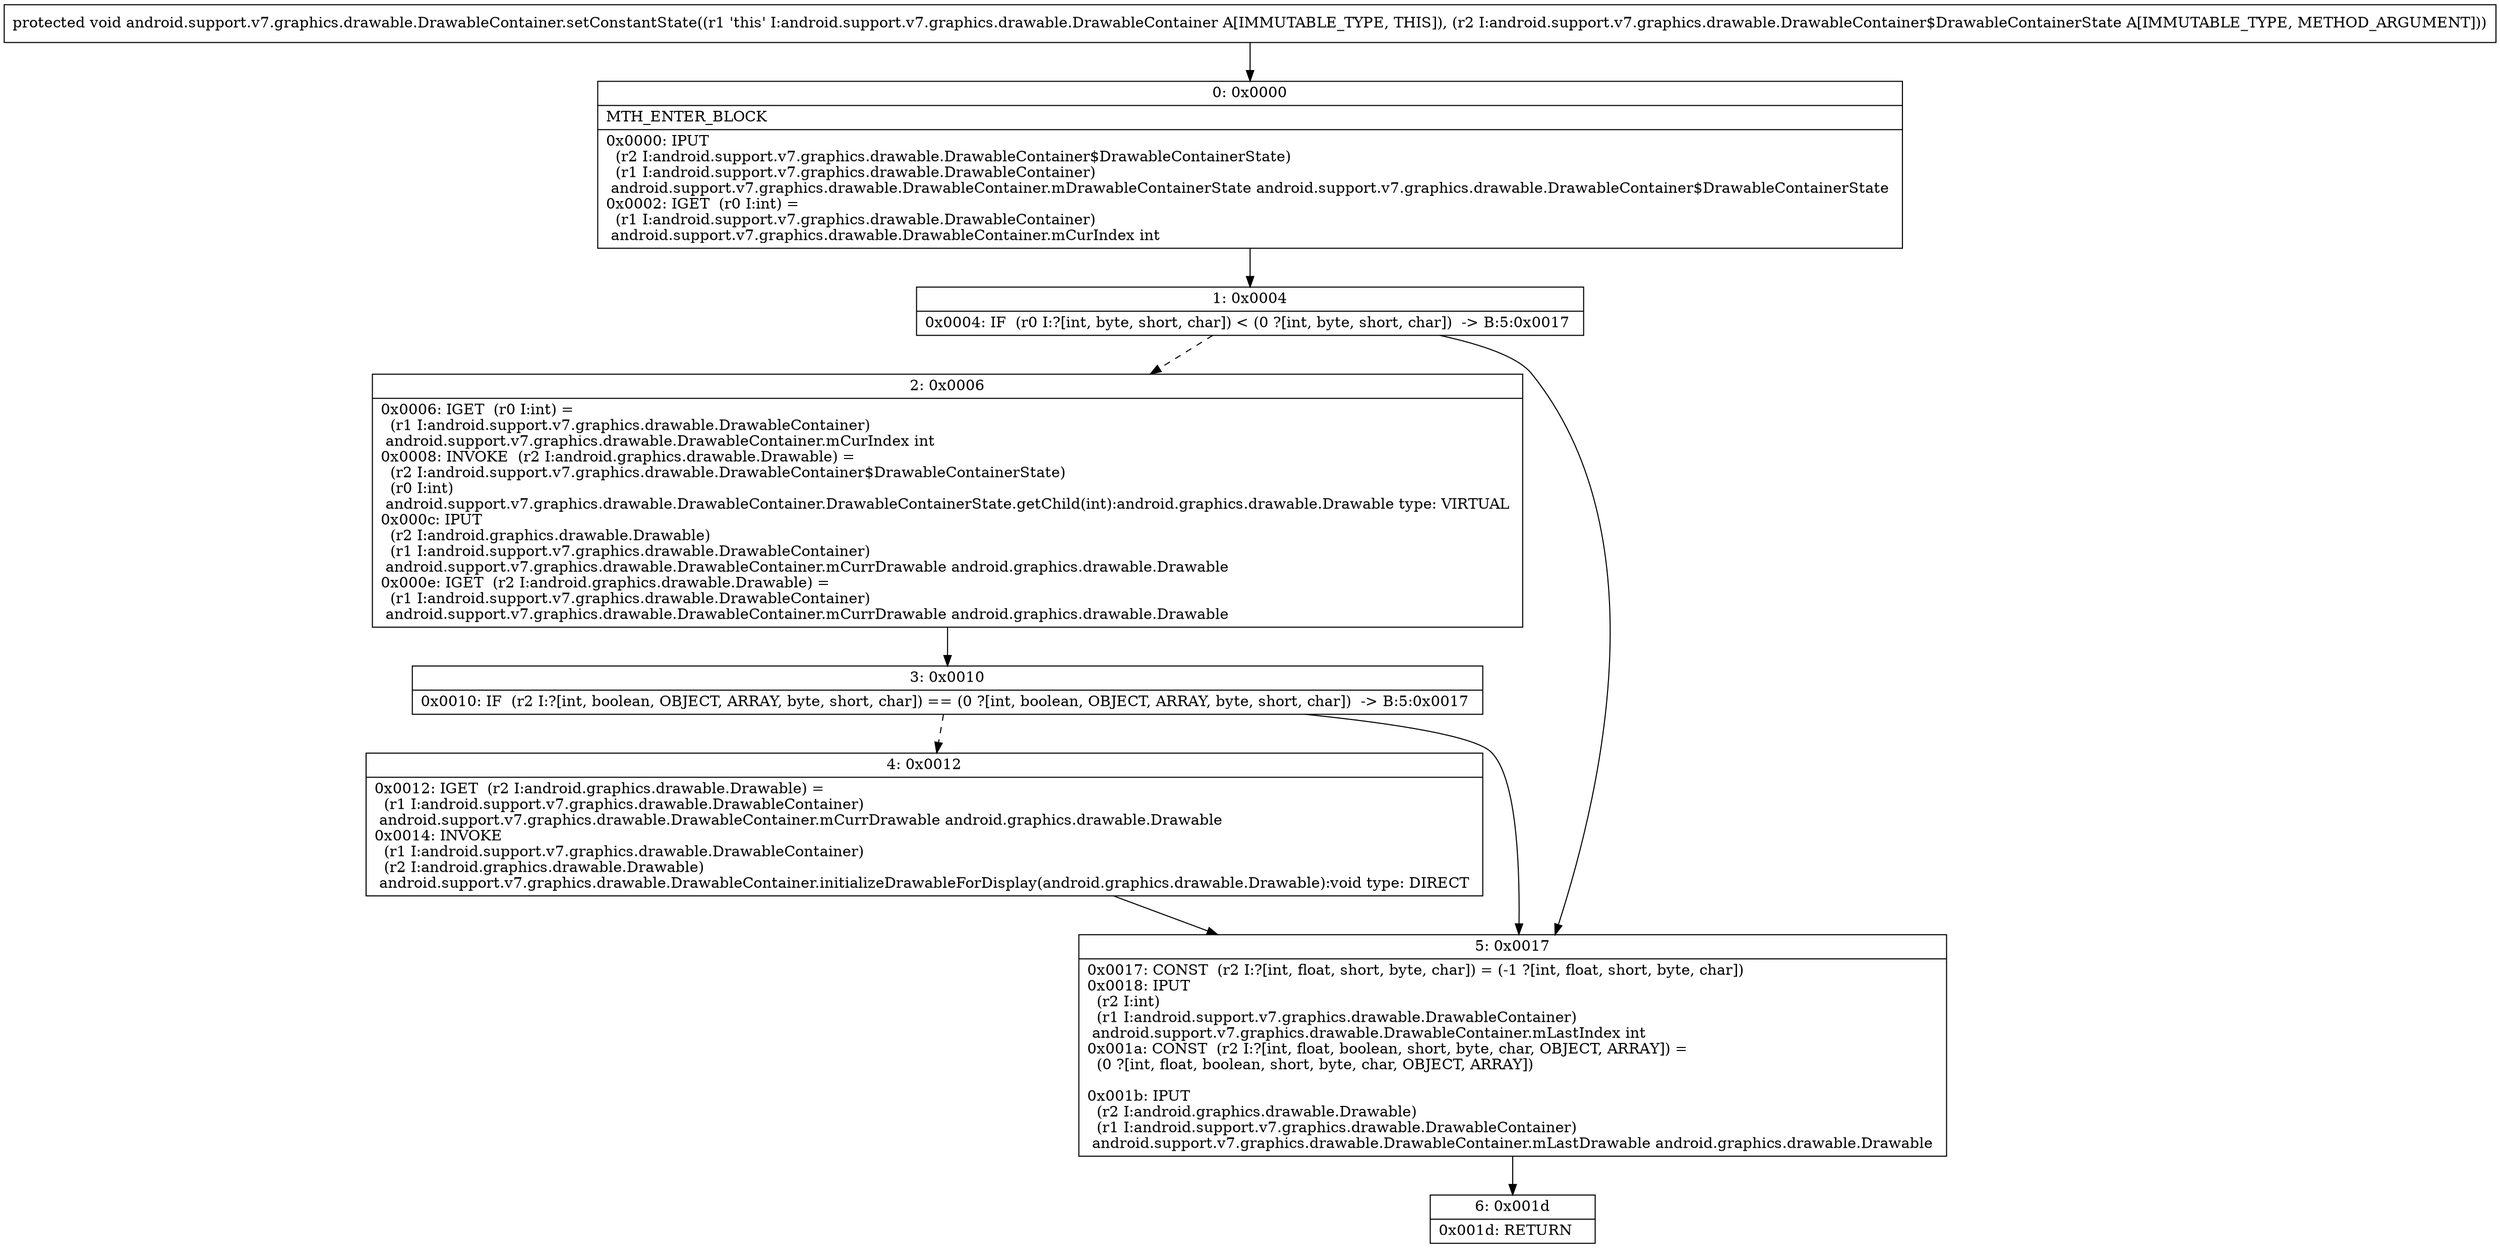 digraph "CFG forandroid.support.v7.graphics.drawable.DrawableContainer.setConstantState(Landroid\/support\/v7\/graphics\/drawable\/DrawableContainer$DrawableContainerState;)V" {
Node_0 [shape=record,label="{0\:\ 0x0000|MTH_ENTER_BLOCK\l|0x0000: IPUT  \l  (r2 I:android.support.v7.graphics.drawable.DrawableContainer$DrawableContainerState)\l  (r1 I:android.support.v7.graphics.drawable.DrawableContainer)\l android.support.v7.graphics.drawable.DrawableContainer.mDrawableContainerState android.support.v7.graphics.drawable.DrawableContainer$DrawableContainerState \l0x0002: IGET  (r0 I:int) = \l  (r1 I:android.support.v7.graphics.drawable.DrawableContainer)\l android.support.v7.graphics.drawable.DrawableContainer.mCurIndex int \l}"];
Node_1 [shape=record,label="{1\:\ 0x0004|0x0004: IF  (r0 I:?[int, byte, short, char]) \< (0 ?[int, byte, short, char])  \-\> B:5:0x0017 \l}"];
Node_2 [shape=record,label="{2\:\ 0x0006|0x0006: IGET  (r0 I:int) = \l  (r1 I:android.support.v7.graphics.drawable.DrawableContainer)\l android.support.v7.graphics.drawable.DrawableContainer.mCurIndex int \l0x0008: INVOKE  (r2 I:android.graphics.drawable.Drawable) = \l  (r2 I:android.support.v7.graphics.drawable.DrawableContainer$DrawableContainerState)\l  (r0 I:int)\l android.support.v7.graphics.drawable.DrawableContainer.DrawableContainerState.getChild(int):android.graphics.drawable.Drawable type: VIRTUAL \l0x000c: IPUT  \l  (r2 I:android.graphics.drawable.Drawable)\l  (r1 I:android.support.v7.graphics.drawable.DrawableContainer)\l android.support.v7.graphics.drawable.DrawableContainer.mCurrDrawable android.graphics.drawable.Drawable \l0x000e: IGET  (r2 I:android.graphics.drawable.Drawable) = \l  (r1 I:android.support.v7.graphics.drawable.DrawableContainer)\l android.support.v7.graphics.drawable.DrawableContainer.mCurrDrawable android.graphics.drawable.Drawable \l}"];
Node_3 [shape=record,label="{3\:\ 0x0010|0x0010: IF  (r2 I:?[int, boolean, OBJECT, ARRAY, byte, short, char]) == (0 ?[int, boolean, OBJECT, ARRAY, byte, short, char])  \-\> B:5:0x0017 \l}"];
Node_4 [shape=record,label="{4\:\ 0x0012|0x0012: IGET  (r2 I:android.graphics.drawable.Drawable) = \l  (r1 I:android.support.v7.graphics.drawable.DrawableContainer)\l android.support.v7.graphics.drawable.DrawableContainer.mCurrDrawable android.graphics.drawable.Drawable \l0x0014: INVOKE  \l  (r1 I:android.support.v7.graphics.drawable.DrawableContainer)\l  (r2 I:android.graphics.drawable.Drawable)\l android.support.v7.graphics.drawable.DrawableContainer.initializeDrawableForDisplay(android.graphics.drawable.Drawable):void type: DIRECT \l}"];
Node_5 [shape=record,label="{5\:\ 0x0017|0x0017: CONST  (r2 I:?[int, float, short, byte, char]) = (\-1 ?[int, float, short, byte, char]) \l0x0018: IPUT  \l  (r2 I:int)\l  (r1 I:android.support.v7.graphics.drawable.DrawableContainer)\l android.support.v7.graphics.drawable.DrawableContainer.mLastIndex int \l0x001a: CONST  (r2 I:?[int, float, boolean, short, byte, char, OBJECT, ARRAY]) = \l  (0 ?[int, float, boolean, short, byte, char, OBJECT, ARRAY])\l \l0x001b: IPUT  \l  (r2 I:android.graphics.drawable.Drawable)\l  (r1 I:android.support.v7.graphics.drawable.DrawableContainer)\l android.support.v7.graphics.drawable.DrawableContainer.mLastDrawable android.graphics.drawable.Drawable \l}"];
Node_6 [shape=record,label="{6\:\ 0x001d|0x001d: RETURN   \l}"];
MethodNode[shape=record,label="{protected void android.support.v7.graphics.drawable.DrawableContainer.setConstantState((r1 'this' I:android.support.v7.graphics.drawable.DrawableContainer A[IMMUTABLE_TYPE, THIS]), (r2 I:android.support.v7.graphics.drawable.DrawableContainer$DrawableContainerState A[IMMUTABLE_TYPE, METHOD_ARGUMENT])) }"];
MethodNode -> Node_0;
Node_0 -> Node_1;
Node_1 -> Node_2[style=dashed];
Node_1 -> Node_5;
Node_2 -> Node_3;
Node_3 -> Node_4[style=dashed];
Node_3 -> Node_5;
Node_4 -> Node_5;
Node_5 -> Node_6;
}

